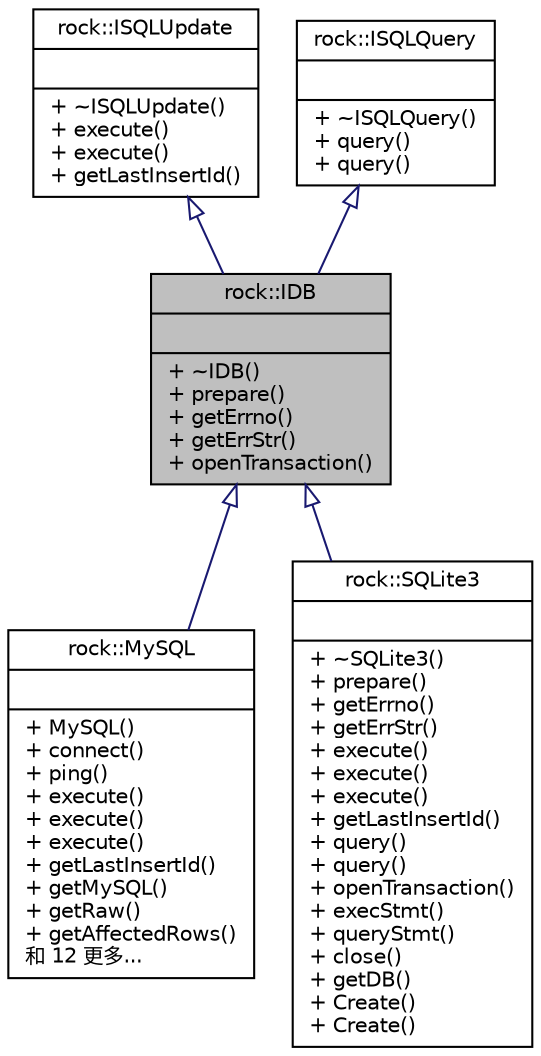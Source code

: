 digraph "rock::IDB"
{
 // LATEX_PDF_SIZE
  edge [fontname="Helvetica",fontsize="10",labelfontname="Helvetica",labelfontsize="10"];
  node [fontname="Helvetica",fontsize="10",shape=record];
  Node1 [label="{rock::IDB\n||+ ~IDB()\l+ prepare()\l+ getErrno()\l+ getErrStr()\l+ openTransaction()\l}",height=0.2,width=0.4,color="black", fillcolor="grey75", style="filled", fontcolor="black",tooltip=" "];
  Node2 -> Node1 [dir="back",color="midnightblue",fontsize="10",style="solid",arrowtail="onormal"];
  Node2 [label="{rock::ISQLUpdate\n||+ ~ISQLUpdate()\l+ execute()\l+ execute()\l+ getLastInsertId()\l}",height=0.2,width=0.4,color="black", fillcolor="white", style="filled",URL="$classrock_1_1ISQLUpdate.html",tooltip=" "];
  Node3 -> Node1 [dir="back",color="midnightblue",fontsize="10",style="solid",arrowtail="onormal"];
  Node3 [label="{rock::ISQLQuery\n||+ ~ISQLQuery()\l+ query()\l+ query()\l}",height=0.2,width=0.4,color="black", fillcolor="white", style="filled",URL="$classrock_1_1ISQLQuery.html",tooltip=" "];
  Node1 -> Node4 [dir="back",color="midnightblue",fontsize="10",style="solid",arrowtail="onormal"];
  Node4 [label="{rock::MySQL\n||+ MySQL()\l+ connect()\l+ ping()\l+ execute()\l+ execute()\l+ execute()\l+ getLastInsertId()\l+ getMySQL()\l+ getRaw()\l+ getAffectedRows()\l和 12 更多...\l}",height=0.2,width=0.4,color="black", fillcolor="white", style="filled",URL="$classrock_1_1MySQL.html",tooltip=" "];
  Node1 -> Node5 [dir="back",color="midnightblue",fontsize="10",style="solid",arrowtail="onormal"];
  Node5 [label="{rock::SQLite3\n||+ ~SQLite3()\l+ prepare()\l+ getErrno()\l+ getErrStr()\l+ execute()\l+ execute()\l+ execute()\l+ getLastInsertId()\l+ query()\l+ query()\l+ openTransaction()\l+ execStmt()\l+ queryStmt()\l+ close()\l+ getDB()\l+ Create()\l+ Create()\l}",height=0.2,width=0.4,color="black", fillcolor="white", style="filled",URL="$classrock_1_1SQLite3.html",tooltip=" "];
}
